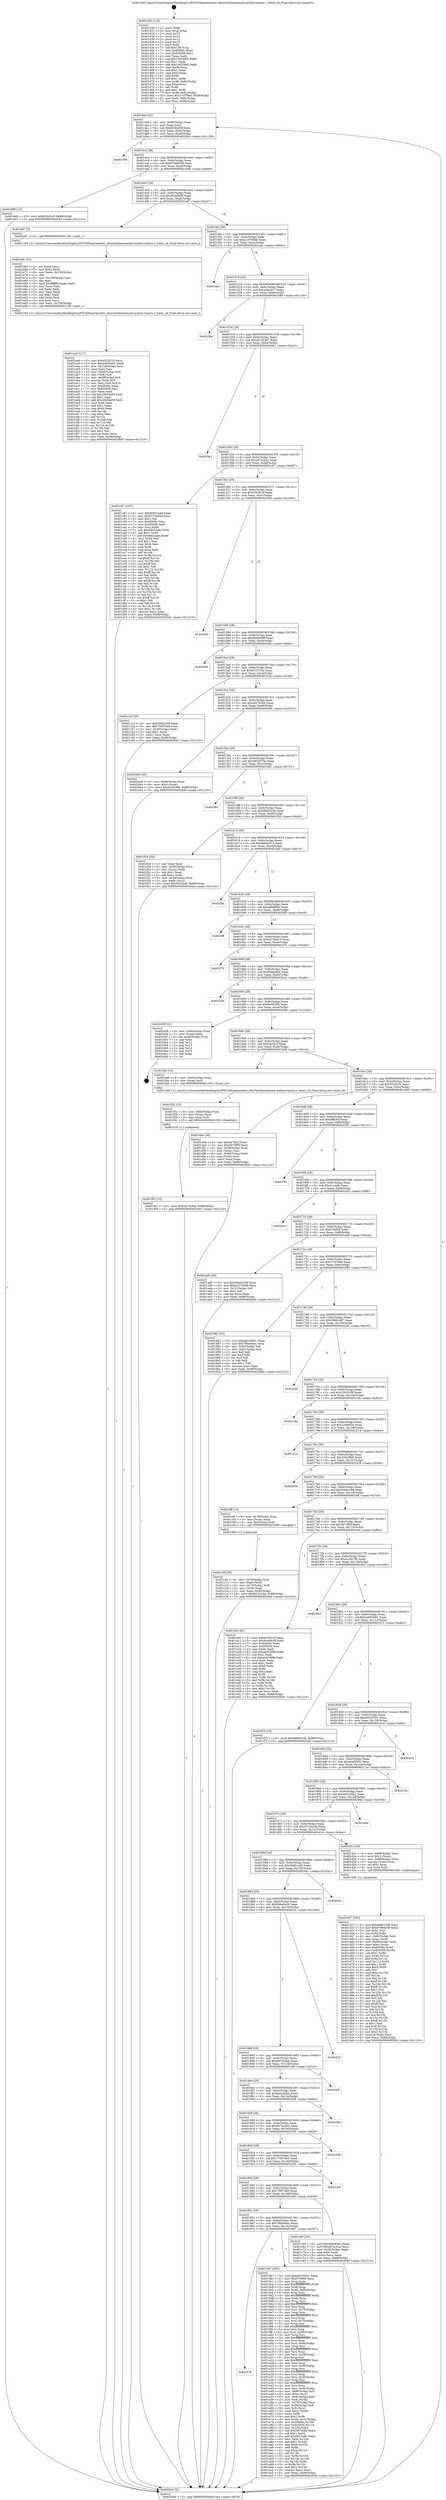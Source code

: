 digraph "0x401430" {
  label = "0x401430 (/mnt/c/Users/mathe/Desktop/tcc/POCII/binaries/extr_libuvtestbenchmark-million-timers.c_timer_cb_Final-ollvm.out::main(0))"
  labelloc = "t"
  node[shape=record]

  Entry [label="",width=0.3,height=0.3,shape=circle,fillcolor=black,style=filled]
  "0x4014a4" [label="{
     0x4014a4 [32]\l
     | [instrs]\l
     &nbsp;&nbsp;0x4014a4 \<+6\>: mov -0x88(%rbp),%eax\l
     &nbsp;&nbsp;0x4014aa \<+2\>: mov %eax,%ecx\l
     &nbsp;&nbsp;0x4014ac \<+6\>: sub $0x833ba00f,%ecx\l
     &nbsp;&nbsp;0x4014b2 \<+6\>: mov %eax,-0x9c(%rbp)\l
     &nbsp;&nbsp;0x4014b8 \<+6\>: mov %ecx,-0xa0(%rbp)\l
     &nbsp;&nbsp;0x4014be \<+6\>: je 0000000000402569 \<main+0x1139\>\l
  }"]
  "0x402569" [label="{
     0x402569\l
  }", style=dashed]
  "0x4014c4" [label="{
     0x4014c4 [28]\l
     | [instrs]\l
     &nbsp;&nbsp;0x4014c4 \<+5\>: jmp 00000000004014c9 \<main+0x99\>\l
     &nbsp;&nbsp;0x4014c9 \<+6\>: mov -0x9c(%rbp),%eax\l
     &nbsp;&nbsp;0x4014cf \<+5\>: sub $0x97966039,%eax\l
     &nbsp;&nbsp;0x4014d4 \<+6\>: mov %eax,-0xa4(%rbp)\l
     &nbsp;&nbsp;0x4014da \<+6\>: je 0000000000401dd9 \<main+0x9a9\>\l
  }"]
  Exit [label="",width=0.3,height=0.3,shape=circle,fillcolor=black,style=filled,peripheries=2]
  "0x401dd9" [label="{
     0x401dd9 [15]\l
     | [instrs]\l
     &nbsp;&nbsp;0x401dd9 \<+10\>: movl $0x932d2c0,-0x88(%rbp)\l
     &nbsp;&nbsp;0x401de3 \<+5\>: jmp 0000000000402640 \<main+0x1210\>\l
  }"]
  "0x4014e0" [label="{
     0x4014e0 [28]\l
     | [instrs]\l
     &nbsp;&nbsp;0x4014e0 \<+5\>: jmp 00000000004014e5 \<main+0xb5\>\l
     &nbsp;&nbsp;0x4014e5 \<+6\>: mov -0x9c(%rbp),%eax\l
     &nbsp;&nbsp;0x4014eb \<+5\>: sub $0x9c449c9f,%eax\l
     &nbsp;&nbsp;0x4014f0 \<+6\>: mov %eax,-0xa8(%rbp)\l
     &nbsp;&nbsp;0x4014f6 \<+6\>: je 0000000000401e67 \<main+0xa37\>\l
  }"]
  "0x401f61" [label="{
     0x401f61 [15]\l
     | [instrs]\l
     &nbsp;&nbsp;0x401f61 \<+10\>: movl $0xc627b3db,-0x88(%rbp)\l
     &nbsp;&nbsp;0x401f6b \<+5\>: jmp 0000000000402640 \<main+0x1210\>\l
  }"]
  "0x401e67" [label="{
     0x401e67 [5]\l
     | [instrs]\l
     &nbsp;&nbsp;0x401e67 \<+5\>: call 0000000000401160 \<next_i\>\l
     | [calls]\l
     &nbsp;&nbsp;0x401160 \{1\} (/mnt/c/Users/mathe/Desktop/tcc/POCII/binaries/extr_libuvtestbenchmark-million-timers.c_timer_cb_Final-ollvm.out::next_i)\l
  }"]
  "0x4014fc" [label="{
     0x4014fc [28]\l
     | [instrs]\l
     &nbsp;&nbsp;0x4014fc \<+5\>: jmp 0000000000401501 \<main+0xd1\>\l
     &nbsp;&nbsp;0x401501 \<+6\>: mov -0x9c(%rbp),%eax\l
     &nbsp;&nbsp;0x401507 \<+5\>: sub $0xa1075848,%eax\l
     &nbsp;&nbsp;0x40150c \<+6\>: mov %eax,-0xac(%rbp)\l
     &nbsp;&nbsp;0x401512 \<+6\>: je 0000000000401aee \<main+0x6be\>\l
  }"]
  "0x401f52" [label="{
     0x401f52 [15]\l
     | [instrs]\l
     &nbsp;&nbsp;0x401f52 \<+4\>: mov -0x60(%rbp),%rax\l
     &nbsp;&nbsp;0x401f56 \<+3\>: mov (%rax),%rax\l
     &nbsp;&nbsp;0x401f59 \<+3\>: mov %rax,%rdi\l
     &nbsp;&nbsp;0x401f5c \<+5\>: call 0000000000401030 \<free@plt\>\l
     | [calls]\l
     &nbsp;&nbsp;0x401030 \{1\} (unknown)\l
  }"]
  "0x401aee" [label="{
     0x401aee\l
  }", style=dashed]
  "0x401518" [label="{
     0x401518 [28]\l
     | [instrs]\l
     &nbsp;&nbsp;0x401518 \<+5\>: jmp 000000000040151d \<main+0xed\>\l
     &nbsp;&nbsp;0x40151d \<+6\>: mov -0x9c(%rbp),%eax\l
     &nbsp;&nbsp;0x401523 \<+5\>: sub $0xa2fac917,%eax\l
     &nbsp;&nbsp;0x401528 \<+6\>: mov %eax,-0xb0(%rbp)\l
     &nbsp;&nbsp;0x40152e \<+6\>: je 000000000040258e \<main+0x115e\>\l
  }"]
  "0x401ea0" [label="{
     0x401ea0 [117]\l
     | [instrs]\l
     &nbsp;&nbsp;0x401ea0 \<+5\>: mov $0xb552f12f,%ecx\l
     &nbsp;&nbsp;0x401ea5 \<+5\>: mov $0x44650e91,%edx\l
     &nbsp;&nbsp;0x401eaa \<+6\>: mov -0x154(%rbp),%esi\l
     &nbsp;&nbsp;0x401eb0 \<+3\>: imul %eax,%esi\l
     &nbsp;&nbsp;0x401eb3 \<+4\>: mov -0x60(%rbp),%r8\l
     &nbsp;&nbsp;0x401eb7 \<+3\>: mov (%r8),%r8\l
     &nbsp;&nbsp;0x401eba \<+4\>: mov -0x58(%rbp),%r9\l
     &nbsp;&nbsp;0x401ebe \<+3\>: movslq (%r9),%r9\l
     &nbsp;&nbsp;0x401ec1 \<+4\>: mov %esi,(%r8,%r9,4)\l
     &nbsp;&nbsp;0x401ec5 \<+7\>: mov 0x40506c,%eax\l
     &nbsp;&nbsp;0x401ecc \<+7\>: mov 0x405058,%esi\l
     &nbsp;&nbsp;0x401ed3 \<+2\>: mov %eax,%edi\l
     &nbsp;&nbsp;0x401ed5 \<+6\>: sub $0xc0659a59,%edi\l
     &nbsp;&nbsp;0x401edb \<+3\>: sub $0x1,%edi\l
     &nbsp;&nbsp;0x401ede \<+6\>: add $0xc0659a59,%edi\l
     &nbsp;&nbsp;0x401ee4 \<+3\>: imul %edi,%eax\l
     &nbsp;&nbsp;0x401ee7 \<+3\>: and $0x1,%eax\l
     &nbsp;&nbsp;0x401eea \<+3\>: cmp $0x0,%eax\l
     &nbsp;&nbsp;0x401eed \<+4\>: sete %r10b\l
     &nbsp;&nbsp;0x401ef1 \<+3\>: cmp $0xa,%esi\l
     &nbsp;&nbsp;0x401ef4 \<+4\>: setl %r11b\l
     &nbsp;&nbsp;0x401ef8 \<+3\>: mov %r10b,%bl\l
     &nbsp;&nbsp;0x401efb \<+3\>: and %r11b,%bl\l
     &nbsp;&nbsp;0x401efe \<+3\>: xor %r11b,%r10b\l
     &nbsp;&nbsp;0x401f01 \<+3\>: or %r10b,%bl\l
     &nbsp;&nbsp;0x401f04 \<+3\>: test $0x1,%bl\l
     &nbsp;&nbsp;0x401f07 \<+3\>: cmovne %edx,%ecx\l
     &nbsp;&nbsp;0x401f0a \<+6\>: mov %ecx,-0x88(%rbp)\l
     &nbsp;&nbsp;0x401f10 \<+5\>: jmp 0000000000402640 \<main+0x1210\>\l
  }"]
  "0x40258e" [label="{
     0x40258e\l
  }", style=dashed]
  "0x401534" [label="{
     0x401534 [28]\l
     | [instrs]\l
     &nbsp;&nbsp;0x401534 \<+5\>: jmp 0000000000401539 \<main+0x109\>\l
     &nbsp;&nbsp;0x401539 \<+6\>: mov -0x9c(%rbp),%eax\l
     &nbsp;&nbsp;0x40153f \<+5\>: sub $0xa81023e7,%eax\l
     &nbsp;&nbsp;0x401544 \<+6\>: mov %eax,-0xb4(%rbp)\l
     &nbsp;&nbsp;0x40154a \<+6\>: je 00000000004020e1 \<main+0xcb1\>\l
  }"]
  "0x401e6c" [label="{
     0x401e6c [52]\l
     | [instrs]\l
     &nbsp;&nbsp;0x401e6c \<+2\>: xor %ecx,%ecx\l
     &nbsp;&nbsp;0x401e6e \<+5\>: mov $0x2,%edx\l
     &nbsp;&nbsp;0x401e73 \<+6\>: mov %edx,-0x150(%rbp)\l
     &nbsp;&nbsp;0x401e79 \<+1\>: cltd\l
     &nbsp;&nbsp;0x401e7a \<+6\>: mov -0x150(%rbp),%esi\l
     &nbsp;&nbsp;0x401e80 \<+2\>: idiv %esi\l
     &nbsp;&nbsp;0x401e82 \<+6\>: imul $0xfffffffe,%edx,%edx\l
     &nbsp;&nbsp;0x401e88 \<+2\>: mov %ecx,%edi\l
     &nbsp;&nbsp;0x401e8a \<+2\>: sub %edx,%edi\l
     &nbsp;&nbsp;0x401e8c \<+2\>: mov %ecx,%edx\l
     &nbsp;&nbsp;0x401e8e \<+3\>: sub $0x1,%edx\l
     &nbsp;&nbsp;0x401e91 \<+2\>: add %edx,%edi\l
     &nbsp;&nbsp;0x401e93 \<+2\>: sub %edi,%ecx\l
     &nbsp;&nbsp;0x401e95 \<+6\>: mov %ecx,-0x154(%rbp)\l
     &nbsp;&nbsp;0x401e9b \<+5\>: call 0000000000401160 \<next_i\>\l
     | [calls]\l
     &nbsp;&nbsp;0x401160 \{1\} (/mnt/c/Users/mathe/Desktop/tcc/POCII/binaries/extr_libuvtestbenchmark-million-timers.c_timer_cb_Final-ollvm.out::next_i)\l
  }"]
  "0x4020e1" [label="{
     0x4020e1\l
  }", style=dashed]
  "0x401550" [label="{
     0x401550 [28]\l
     | [instrs]\l
     &nbsp;&nbsp;0x401550 \<+5\>: jmp 0000000000401555 \<main+0x125\>\l
     &nbsp;&nbsp;0x401555 \<+6\>: mov -0x9c(%rbp),%eax\l
     &nbsp;&nbsp;0x40155b \<+5\>: sub $0xa97ac42e,%eax\l
     &nbsp;&nbsp;0x401560 \<+6\>: mov %eax,-0xb8(%rbp)\l
     &nbsp;&nbsp;0x401566 \<+6\>: je 0000000000401c87 \<main+0x857\>\l
  }"]
  "0x401d37" [label="{
     0x401d37 [162]\l
     | [instrs]\l
     &nbsp;&nbsp;0x401d37 \<+5\>: mov $0x58461edd,%ecx\l
     &nbsp;&nbsp;0x401d3c \<+5\>: mov $0x97966039,%edx\l
     &nbsp;&nbsp;0x401d41 \<+3\>: mov $0x1,%sil\l
     &nbsp;&nbsp;0x401d44 \<+3\>: xor %r8d,%r8d\l
     &nbsp;&nbsp;0x401d47 \<+4\>: mov -0x60(%rbp),%rdi\l
     &nbsp;&nbsp;0x401d4b \<+3\>: mov %rax,(%rdi)\l
     &nbsp;&nbsp;0x401d4e \<+4\>: mov -0x58(%rbp),%rax\l
     &nbsp;&nbsp;0x401d52 \<+6\>: movl $0x0,(%rax)\l
     &nbsp;&nbsp;0x401d58 \<+8\>: mov 0x40506c,%r9d\l
     &nbsp;&nbsp;0x401d60 \<+8\>: mov 0x405058,%r10d\l
     &nbsp;&nbsp;0x401d68 \<+4\>: sub $0x1,%r8d\l
     &nbsp;&nbsp;0x401d6c \<+3\>: mov %r9d,%r11d\l
     &nbsp;&nbsp;0x401d6f \<+3\>: add %r8d,%r11d\l
     &nbsp;&nbsp;0x401d72 \<+4\>: imul %r11d,%r9d\l
     &nbsp;&nbsp;0x401d76 \<+4\>: and $0x1,%r9d\l
     &nbsp;&nbsp;0x401d7a \<+4\>: cmp $0x0,%r9d\l
     &nbsp;&nbsp;0x401d7e \<+3\>: sete %bl\l
     &nbsp;&nbsp;0x401d81 \<+4\>: cmp $0xa,%r10d\l
     &nbsp;&nbsp;0x401d85 \<+4\>: setl %r14b\l
     &nbsp;&nbsp;0x401d89 \<+3\>: mov %bl,%r15b\l
     &nbsp;&nbsp;0x401d8c \<+4\>: xor $0xff,%r15b\l
     &nbsp;&nbsp;0x401d90 \<+3\>: mov %r14b,%r12b\l
     &nbsp;&nbsp;0x401d93 \<+4\>: xor $0xff,%r12b\l
     &nbsp;&nbsp;0x401d97 \<+4\>: xor $0x1,%sil\l
     &nbsp;&nbsp;0x401d9b \<+3\>: mov %r15b,%r13b\l
     &nbsp;&nbsp;0x401d9e \<+4\>: and $0xff,%r13b\l
     &nbsp;&nbsp;0x401da2 \<+3\>: and %sil,%bl\l
     &nbsp;&nbsp;0x401da5 \<+3\>: mov %r12b,%al\l
     &nbsp;&nbsp;0x401da8 \<+2\>: and $0xff,%al\l
     &nbsp;&nbsp;0x401daa \<+3\>: and %sil,%r14b\l
     &nbsp;&nbsp;0x401dad \<+3\>: or %bl,%r13b\l
     &nbsp;&nbsp;0x401db0 \<+3\>: or %r14b,%al\l
     &nbsp;&nbsp;0x401db3 \<+3\>: xor %al,%r13b\l
     &nbsp;&nbsp;0x401db6 \<+3\>: or %r12b,%r15b\l
     &nbsp;&nbsp;0x401db9 \<+4\>: xor $0xff,%r15b\l
     &nbsp;&nbsp;0x401dbd \<+4\>: or $0x1,%sil\l
     &nbsp;&nbsp;0x401dc1 \<+3\>: and %sil,%r15b\l
     &nbsp;&nbsp;0x401dc4 \<+3\>: or %r15b,%r13b\l
     &nbsp;&nbsp;0x401dc7 \<+4\>: test $0x1,%r13b\l
     &nbsp;&nbsp;0x401dcb \<+3\>: cmovne %edx,%ecx\l
     &nbsp;&nbsp;0x401dce \<+6\>: mov %ecx,-0x88(%rbp)\l
     &nbsp;&nbsp;0x401dd4 \<+5\>: jmp 0000000000402640 \<main+0x1210\>\l
  }"]
  "0x401c87" [label="{
     0x401c87 [147]\l
     | [instrs]\l
     &nbsp;&nbsp;0x401c87 \<+5\>: mov $0x58461edd,%eax\l
     &nbsp;&nbsp;0x401c8c \<+5\>: mov $0x53744d4a,%ecx\l
     &nbsp;&nbsp;0x401c91 \<+2\>: mov $0x1,%dl\l
     &nbsp;&nbsp;0x401c93 \<+7\>: mov 0x40506c,%esi\l
     &nbsp;&nbsp;0x401c9a \<+7\>: mov 0x405058,%edi\l
     &nbsp;&nbsp;0x401ca1 \<+3\>: mov %esi,%r8d\l
     &nbsp;&nbsp;0x401ca4 \<+7\>: sub $0x6d023afa,%r8d\l
     &nbsp;&nbsp;0x401cab \<+4\>: sub $0x1,%r8d\l
     &nbsp;&nbsp;0x401caf \<+7\>: add $0x6d023afa,%r8d\l
     &nbsp;&nbsp;0x401cb6 \<+4\>: imul %r8d,%esi\l
     &nbsp;&nbsp;0x401cba \<+3\>: and $0x1,%esi\l
     &nbsp;&nbsp;0x401cbd \<+3\>: cmp $0x0,%esi\l
     &nbsp;&nbsp;0x401cc0 \<+4\>: sete %r9b\l
     &nbsp;&nbsp;0x401cc4 \<+3\>: cmp $0xa,%edi\l
     &nbsp;&nbsp;0x401cc7 \<+4\>: setl %r10b\l
     &nbsp;&nbsp;0x401ccb \<+3\>: mov %r9b,%r11b\l
     &nbsp;&nbsp;0x401cce \<+4\>: xor $0xff,%r11b\l
     &nbsp;&nbsp;0x401cd2 \<+3\>: mov %r10b,%bl\l
     &nbsp;&nbsp;0x401cd5 \<+3\>: xor $0xff,%bl\l
     &nbsp;&nbsp;0x401cd8 \<+3\>: xor $0x1,%dl\l
     &nbsp;&nbsp;0x401cdb \<+3\>: mov %r11b,%r14b\l
     &nbsp;&nbsp;0x401cde \<+4\>: and $0xff,%r14b\l
     &nbsp;&nbsp;0x401ce2 \<+3\>: and %dl,%r9b\l
     &nbsp;&nbsp;0x401ce5 \<+3\>: mov %bl,%r15b\l
     &nbsp;&nbsp;0x401ce8 \<+4\>: and $0xff,%r15b\l
     &nbsp;&nbsp;0x401cec \<+3\>: and %dl,%r10b\l
     &nbsp;&nbsp;0x401cef \<+3\>: or %r9b,%r14b\l
     &nbsp;&nbsp;0x401cf2 \<+3\>: or %r10b,%r15b\l
     &nbsp;&nbsp;0x401cf5 \<+3\>: xor %r15b,%r14b\l
     &nbsp;&nbsp;0x401cf8 \<+3\>: or %bl,%r11b\l
     &nbsp;&nbsp;0x401cfb \<+4\>: xor $0xff,%r11b\l
     &nbsp;&nbsp;0x401cff \<+3\>: or $0x1,%dl\l
     &nbsp;&nbsp;0x401d02 \<+3\>: and %dl,%r11b\l
     &nbsp;&nbsp;0x401d05 \<+3\>: or %r11b,%r14b\l
     &nbsp;&nbsp;0x401d08 \<+4\>: test $0x1,%r14b\l
     &nbsp;&nbsp;0x401d0c \<+3\>: cmovne %ecx,%eax\l
     &nbsp;&nbsp;0x401d0f \<+6\>: mov %eax,-0x88(%rbp)\l
     &nbsp;&nbsp;0x401d15 \<+5\>: jmp 0000000000402640 \<main+0x1210\>\l
  }"]
  "0x40156c" [label="{
     0x40156c [28]\l
     | [instrs]\l
     &nbsp;&nbsp;0x40156c \<+5\>: jmp 0000000000401571 \<main+0x141\>\l
     &nbsp;&nbsp;0x401571 \<+6\>: mov -0x9c(%rbp),%eax\l
     &nbsp;&nbsp;0x401577 \<+5\>: sub $0xb552f12f,%eax\l
     &nbsp;&nbsp;0x40157c \<+6\>: mov %eax,-0xbc(%rbp)\l
     &nbsp;&nbsp;0x401582 \<+6\>: je 000000000040250e \<main+0x10de\>\l
  }"]
  "0x401c0f" [label="{
     0x401c0f [30]\l
     | [instrs]\l
     &nbsp;&nbsp;0x401c0f \<+4\>: mov -0x70(%rbp),%rdi\l
     &nbsp;&nbsp;0x401c13 \<+2\>: mov %eax,(%rdi)\l
     &nbsp;&nbsp;0x401c15 \<+4\>: mov -0x70(%rbp),%rdi\l
     &nbsp;&nbsp;0x401c19 \<+2\>: mov (%rdi),%eax\l
     &nbsp;&nbsp;0x401c1b \<+3\>: mov %eax,-0x30(%rbp)\l
     &nbsp;&nbsp;0x401c1e \<+10\>: movl $0xbf13124a,-0x88(%rbp)\l
     &nbsp;&nbsp;0x401c28 \<+5\>: jmp 0000000000402640 \<main+0x1210\>\l
  }"]
  "0x40250e" [label="{
     0x40250e\l
  }", style=dashed]
  "0x401588" [label="{
     0x401588 [28]\l
     | [instrs]\l
     &nbsp;&nbsp;0x401588 \<+5\>: jmp 000000000040158d \<main+0x15d\>\l
     &nbsp;&nbsp;0x40158d \<+6\>: mov -0x9c(%rbp),%eax\l
     &nbsp;&nbsp;0x401593 \<+5\>: sub $0xb64945f8,%eax\l
     &nbsp;&nbsp;0x401598 \<+6\>: mov %eax,-0xc0(%rbp)\l
     &nbsp;&nbsp;0x40159e \<+6\>: je 000000000040240e \<main+0xfde\>\l
  }"]
  "0x401978" [label="{
     0x401978\l
  }", style=dashed]
  "0x40240e" [label="{
     0x40240e\l
  }", style=dashed]
  "0x4015a4" [label="{
     0x4015a4 [28]\l
     | [instrs]\l
     &nbsp;&nbsp;0x4015a4 \<+5\>: jmp 00000000004015a9 \<main+0x179\>\l
     &nbsp;&nbsp;0x4015a9 \<+6\>: mov -0x9c(%rbp),%eax\l
     &nbsp;&nbsp;0x4015af \<+5\>: sub $0xbf13124a,%eax\l
     &nbsp;&nbsp;0x4015b4 \<+6\>: mov %eax,-0xc4(%rbp)\l
     &nbsp;&nbsp;0x4015ba \<+6\>: je 0000000000401c2d \<main+0x7fd\>\l
  }"]
  "0x4019b7" [label="{
     0x4019b7 [281]\l
     | [instrs]\l
     &nbsp;&nbsp;0x4019b7 \<+5\>: mov $0x4d3160b1,%eax\l
     &nbsp;&nbsp;0x4019bc \<+5\>: mov $0xf7c6f66,%ecx\l
     &nbsp;&nbsp;0x4019c1 \<+3\>: mov %rsp,%rdx\l
     &nbsp;&nbsp;0x4019c4 \<+4\>: add $0xfffffffffffffff0,%rdx\l
     &nbsp;&nbsp;0x4019c8 \<+3\>: mov %rdx,%rsp\l
     &nbsp;&nbsp;0x4019cb \<+4\>: mov %rdx,-0x80(%rbp)\l
     &nbsp;&nbsp;0x4019cf \<+3\>: mov %rsp,%rdx\l
     &nbsp;&nbsp;0x4019d2 \<+4\>: add $0xfffffffffffffff0,%rdx\l
     &nbsp;&nbsp;0x4019d6 \<+3\>: mov %rdx,%rsp\l
     &nbsp;&nbsp;0x4019d9 \<+3\>: mov %rsp,%rsi\l
     &nbsp;&nbsp;0x4019dc \<+4\>: add $0xfffffffffffffff0,%rsi\l
     &nbsp;&nbsp;0x4019e0 \<+3\>: mov %rsi,%rsp\l
     &nbsp;&nbsp;0x4019e3 \<+4\>: mov %rsi,-0x78(%rbp)\l
     &nbsp;&nbsp;0x4019e7 \<+3\>: mov %rsp,%rsi\l
     &nbsp;&nbsp;0x4019ea \<+4\>: add $0xfffffffffffffff0,%rsi\l
     &nbsp;&nbsp;0x4019ee \<+3\>: mov %rsi,%rsp\l
     &nbsp;&nbsp;0x4019f1 \<+4\>: mov %rsi,-0x70(%rbp)\l
     &nbsp;&nbsp;0x4019f5 \<+3\>: mov %rsp,%rsi\l
     &nbsp;&nbsp;0x4019f8 \<+4\>: add $0xfffffffffffffff0,%rsi\l
     &nbsp;&nbsp;0x4019fc \<+3\>: mov %rsi,%rsp\l
     &nbsp;&nbsp;0x4019ff \<+4\>: mov %rsi,-0x68(%rbp)\l
     &nbsp;&nbsp;0x401a03 \<+3\>: mov %rsp,%rsi\l
     &nbsp;&nbsp;0x401a06 \<+4\>: add $0xfffffffffffffff0,%rsi\l
     &nbsp;&nbsp;0x401a0a \<+3\>: mov %rsi,%rsp\l
     &nbsp;&nbsp;0x401a0d \<+4\>: mov %rsi,-0x60(%rbp)\l
     &nbsp;&nbsp;0x401a11 \<+3\>: mov %rsp,%rsi\l
     &nbsp;&nbsp;0x401a14 \<+4\>: add $0xfffffffffffffff0,%rsi\l
     &nbsp;&nbsp;0x401a18 \<+3\>: mov %rsi,%rsp\l
     &nbsp;&nbsp;0x401a1b \<+4\>: mov %rsi,-0x58(%rbp)\l
     &nbsp;&nbsp;0x401a1f \<+3\>: mov %rsp,%rsi\l
     &nbsp;&nbsp;0x401a22 \<+4\>: add $0xfffffffffffffff0,%rsi\l
     &nbsp;&nbsp;0x401a26 \<+3\>: mov %rsi,%rsp\l
     &nbsp;&nbsp;0x401a29 \<+4\>: mov %rsi,-0x50(%rbp)\l
     &nbsp;&nbsp;0x401a2d \<+3\>: mov %rsp,%rsi\l
     &nbsp;&nbsp;0x401a30 \<+4\>: add $0xfffffffffffffff0,%rsi\l
     &nbsp;&nbsp;0x401a34 \<+3\>: mov %rsi,%rsp\l
     &nbsp;&nbsp;0x401a37 \<+4\>: mov %rsi,-0x48(%rbp)\l
     &nbsp;&nbsp;0x401a3b \<+3\>: mov %rsp,%rsi\l
     &nbsp;&nbsp;0x401a3e \<+4\>: add $0xfffffffffffffff0,%rsi\l
     &nbsp;&nbsp;0x401a42 \<+3\>: mov %rsi,%rsp\l
     &nbsp;&nbsp;0x401a45 \<+4\>: mov %rsi,-0x40(%rbp)\l
     &nbsp;&nbsp;0x401a49 \<+4\>: mov -0x80(%rbp),%rsi\l
     &nbsp;&nbsp;0x401a4d \<+6\>: movl $0x0,(%rsi)\l
     &nbsp;&nbsp;0x401a53 \<+6\>: mov -0x8c(%rbp),%edi\l
     &nbsp;&nbsp;0x401a59 \<+2\>: mov %edi,(%rdx)\l
     &nbsp;&nbsp;0x401a5b \<+4\>: mov -0x78(%rbp),%rsi\l
     &nbsp;&nbsp;0x401a5f \<+7\>: mov -0x98(%rbp),%r8\l
     &nbsp;&nbsp;0x401a66 \<+3\>: mov %r8,(%rsi)\l
     &nbsp;&nbsp;0x401a69 \<+3\>: cmpl $0x2,(%rdx)\l
     &nbsp;&nbsp;0x401a6c \<+4\>: setne %r9b\l
     &nbsp;&nbsp;0x401a70 \<+4\>: and $0x1,%r9b\l
     &nbsp;&nbsp;0x401a74 \<+4\>: mov %r9b,-0x31(%rbp)\l
     &nbsp;&nbsp;0x401a78 \<+8\>: mov 0x40506c,%r10d\l
     &nbsp;&nbsp;0x401a80 \<+8\>: mov 0x405058,%r11d\l
     &nbsp;&nbsp;0x401a88 \<+3\>: mov %r10d,%ebx\l
     &nbsp;&nbsp;0x401a8b \<+6\>: sub $0xf497edfe,%ebx\l
     &nbsp;&nbsp;0x401a91 \<+3\>: sub $0x1,%ebx\l
     &nbsp;&nbsp;0x401a94 \<+6\>: add $0xf497edfe,%ebx\l
     &nbsp;&nbsp;0x401a9a \<+4\>: imul %ebx,%r10d\l
     &nbsp;&nbsp;0x401a9e \<+4\>: and $0x1,%r10d\l
     &nbsp;&nbsp;0x401aa2 \<+4\>: cmp $0x0,%r10d\l
     &nbsp;&nbsp;0x401aa6 \<+4\>: sete %r9b\l
     &nbsp;&nbsp;0x401aaa \<+4\>: cmp $0xa,%r11d\l
     &nbsp;&nbsp;0x401aae \<+4\>: setl %r14b\l
     &nbsp;&nbsp;0x401ab2 \<+3\>: mov %r9b,%r15b\l
     &nbsp;&nbsp;0x401ab5 \<+3\>: and %r14b,%r15b\l
     &nbsp;&nbsp;0x401ab8 \<+3\>: xor %r14b,%r9b\l
     &nbsp;&nbsp;0x401abb \<+3\>: or %r9b,%r15b\l
     &nbsp;&nbsp;0x401abe \<+4\>: test $0x1,%r15b\l
     &nbsp;&nbsp;0x401ac2 \<+3\>: cmovne %ecx,%eax\l
     &nbsp;&nbsp;0x401ac5 \<+6\>: mov %eax,-0x88(%rbp)\l
     &nbsp;&nbsp;0x401acb \<+5\>: jmp 0000000000402640 \<main+0x1210\>\l
  }"]
  "0x401c2d" [label="{
     0x401c2d [30]\l
     | [instrs]\l
     &nbsp;&nbsp;0x401c2d \<+5\>: mov $0x2392220f,%eax\l
     &nbsp;&nbsp;0x401c32 \<+5\>: mov $0x756f7ed9,%ecx\l
     &nbsp;&nbsp;0x401c37 \<+3\>: mov -0x30(%rbp),%edx\l
     &nbsp;&nbsp;0x401c3a \<+3\>: cmp $0x1,%edx\l
     &nbsp;&nbsp;0x401c3d \<+3\>: cmovl %ecx,%eax\l
     &nbsp;&nbsp;0x401c40 \<+6\>: mov %eax,-0x88(%rbp)\l
     &nbsp;&nbsp;0x401c46 \<+5\>: jmp 0000000000402640 \<main+0x1210\>\l
  }"]
  "0x4015c0" [label="{
     0x4015c0 [28]\l
     | [instrs]\l
     &nbsp;&nbsp;0x4015c0 \<+5\>: jmp 00000000004015c5 \<main+0x195\>\l
     &nbsp;&nbsp;0x4015c5 \<+6\>: mov -0x9c(%rbp),%eax\l
     &nbsp;&nbsp;0x4015cb \<+5\>: sub $0xc627b3db,%eax\l
     &nbsp;&nbsp;0x4015d0 \<+6\>: mov %eax,-0xc8(%rbp)\l
     &nbsp;&nbsp;0x4015d6 \<+6\>: je 0000000000402440 \<main+0x1010\>\l
  }"]
  "0x40195c" [label="{
     0x40195c [28]\l
     | [instrs]\l
     &nbsp;&nbsp;0x40195c \<+5\>: jmp 0000000000401961 \<main+0x531\>\l
     &nbsp;&nbsp;0x401961 \<+6\>: mov -0x9c(%rbp),%eax\l
     &nbsp;&nbsp;0x401967 \<+5\>: sub $0x79bb94ac,%eax\l
     &nbsp;&nbsp;0x40196c \<+6\>: mov %eax,-0x14c(%rbp)\l
     &nbsp;&nbsp;0x401972 \<+6\>: je 00000000004019b7 \<main+0x587\>\l
  }"]
  "0x402440" [label="{
     0x402440 [25]\l
     | [instrs]\l
     &nbsp;&nbsp;0x402440 \<+4\>: mov -0x80(%rbp),%rax\l
     &nbsp;&nbsp;0x402444 \<+6\>: movl $0x0,(%rax)\l
     &nbsp;&nbsp;0x40244a \<+10\>: movl $0xfec9539b,-0x88(%rbp)\l
     &nbsp;&nbsp;0x402454 \<+5\>: jmp 0000000000402640 \<main+0x1210\>\l
  }"]
  "0x4015dc" [label="{
     0x4015dc [28]\l
     | [instrs]\l
     &nbsp;&nbsp;0x4015dc \<+5\>: jmp 00000000004015e1 \<main+0x1b1\>\l
     &nbsp;&nbsp;0x4015e1 \<+6\>: mov -0x9c(%rbp),%eax\l
     &nbsp;&nbsp;0x4015e7 \<+5\>: sub $0xd65d07be,%eax\l
     &nbsp;&nbsp;0x4015ec \<+6\>: mov %eax,-0xcc(%rbp)\l
     &nbsp;&nbsp;0x4015f2 \<+6\>: je 0000000000401b81 \<main+0x751\>\l
  }"]
  "0x401c69" [label="{
     0x401c69 [30]\l
     | [instrs]\l
     &nbsp;&nbsp;0x401c69 \<+5\>: mov $0x450c8591,%eax\l
     &nbsp;&nbsp;0x401c6e \<+5\>: mov $0xa97ac42e,%ecx\l
     &nbsp;&nbsp;0x401c73 \<+3\>: mov -0x30(%rbp),%edx\l
     &nbsp;&nbsp;0x401c76 \<+3\>: cmp $0x0,%edx\l
     &nbsp;&nbsp;0x401c79 \<+3\>: cmove %ecx,%eax\l
     &nbsp;&nbsp;0x401c7c \<+6\>: mov %eax,-0x88(%rbp)\l
     &nbsp;&nbsp;0x401c82 \<+5\>: jmp 0000000000402640 \<main+0x1210\>\l
  }"]
  "0x401b81" [label="{
     0x401b81\l
  }", style=dashed]
  "0x4015f8" [label="{
     0x4015f8 [28]\l
     | [instrs]\l
     &nbsp;&nbsp;0x4015f8 \<+5\>: jmp 00000000004015fd \<main+0x1cd\>\l
     &nbsp;&nbsp;0x4015fd \<+6\>: mov -0x9c(%rbp),%eax\l
     &nbsp;&nbsp;0x401603 \<+5\>: sub $0xd860523d,%eax\l
     &nbsp;&nbsp;0x401608 \<+6\>: mov %eax,-0xd0(%rbp)\l
     &nbsp;&nbsp;0x40160e \<+6\>: je 0000000000401f24 \<main+0xaf4\>\l
  }"]
  "0x401940" [label="{
     0x401940 [28]\l
     | [instrs]\l
     &nbsp;&nbsp;0x401940 \<+5\>: jmp 0000000000401945 \<main+0x515\>\l
     &nbsp;&nbsp;0x401945 \<+6\>: mov -0x9c(%rbp),%eax\l
     &nbsp;&nbsp;0x40194b \<+5\>: sub $0x756f7ed9,%eax\l
     &nbsp;&nbsp;0x401950 \<+6\>: mov %eax,-0x148(%rbp)\l
     &nbsp;&nbsp;0x401956 \<+6\>: je 0000000000401c69 \<main+0x839\>\l
  }"]
  "0x401f24" [label="{
     0x401f24 [34]\l
     | [instrs]\l
     &nbsp;&nbsp;0x401f24 \<+2\>: xor %eax,%eax\l
     &nbsp;&nbsp;0x401f26 \<+4\>: mov -0x58(%rbp),%rcx\l
     &nbsp;&nbsp;0x401f2a \<+2\>: mov (%rcx),%edx\l
     &nbsp;&nbsp;0x401f2c \<+3\>: sub $0x1,%eax\l
     &nbsp;&nbsp;0x401f2f \<+2\>: sub %eax,%edx\l
     &nbsp;&nbsp;0x401f31 \<+4\>: mov -0x58(%rbp),%rcx\l
     &nbsp;&nbsp;0x401f35 \<+2\>: mov %edx,(%rcx)\l
     &nbsp;&nbsp;0x401f37 \<+10\>: movl $0x932d2c0,-0x88(%rbp)\l
     &nbsp;&nbsp;0x401f41 \<+5\>: jmp 0000000000402640 \<main+0x1210\>\l
  }"]
  "0x401614" [label="{
     0x401614 [28]\l
     | [instrs]\l
     &nbsp;&nbsp;0x401614 \<+5\>: jmp 0000000000401619 \<main+0x1e9\>\l
     &nbsp;&nbsp;0x401619 \<+6\>: mov -0x9c(%rbp),%eax\l
     &nbsp;&nbsp;0x40161f \<+5\>: sub $0xdbd4a515,%eax\l
     &nbsp;&nbsp;0x401624 \<+6\>: mov %eax,-0xd4(%rbp)\l
     &nbsp;&nbsp;0x40162a \<+6\>: je 0000000000401fad \<main+0xb7d\>\l
  }"]
  "0x402205" [label="{
     0x402205\l
  }", style=dashed]
  "0x401fad" [label="{
     0x401fad\l
  }", style=dashed]
  "0x401630" [label="{
     0x401630 [28]\l
     | [instrs]\l
     &nbsp;&nbsp;0x401630 \<+5\>: jmp 0000000000401635 \<main+0x205\>\l
     &nbsp;&nbsp;0x401635 \<+6\>: mov -0x9c(%rbp),%eax\l
     &nbsp;&nbsp;0x40163b \<+5\>: sub $0xddfe8f4d,%eax\l
     &nbsp;&nbsp;0x401640 \<+6\>: mov %eax,-0xd8(%rbp)\l
     &nbsp;&nbsp;0x401646 \<+6\>: je 00000000004020ff \<main+0xccf\>\l
  }"]
  "0x401924" [label="{
     0x401924 [28]\l
     | [instrs]\l
     &nbsp;&nbsp;0x401924 \<+5\>: jmp 0000000000401929 \<main+0x4f9\>\l
     &nbsp;&nbsp;0x401929 \<+6\>: mov -0x9c(%rbp),%eax\l
     &nbsp;&nbsp;0x40192f \<+5\>: sub $0x715670e5,%eax\l
     &nbsp;&nbsp;0x401934 \<+6\>: mov %eax,-0x144(%rbp)\l
     &nbsp;&nbsp;0x40193a \<+6\>: je 0000000000402205 \<main+0xdd5\>\l
  }"]
  "0x4020ff" [label="{
     0x4020ff\l
  }", style=dashed]
  "0x40164c" [label="{
     0x40164c [28]\l
     | [instrs]\l
     &nbsp;&nbsp;0x40164c \<+5\>: jmp 0000000000401651 \<main+0x221\>\l
     &nbsp;&nbsp;0x401651 \<+6\>: mov -0x9c(%rbp),%eax\l
     &nbsp;&nbsp;0x401657 \<+5\>: sub $0xe4759414,%eax\l
     &nbsp;&nbsp;0x40165c \<+6\>: mov %eax,-0xdc(%rbp)\l
     &nbsp;&nbsp;0x401662 \<+6\>: je 0000000000401f70 \<main+0xb40\>\l
  }"]
  "0x402358" [label="{
     0x402358\l
  }", style=dashed]
  "0x401f70" [label="{
     0x401f70\l
  }", style=dashed]
  "0x401668" [label="{
     0x401668 [28]\l
     | [instrs]\l
     &nbsp;&nbsp;0x401668 \<+5\>: jmp 000000000040166d \<main+0x23d\>\l
     &nbsp;&nbsp;0x40166d \<+6\>: mov -0x9c(%rbp),%eax\l
     &nbsp;&nbsp;0x401673 \<+5\>: sub $0xf90beded,%eax\l
     &nbsp;&nbsp;0x401678 \<+6\>: mov %eax,-0xe0(%rbp)\l
     &nbsp;&nbsp;0x40167e \<+6\>: je 00000000004022ee \<main+0xebe\>\l
  }"]
  "0x401908" [label="{
     0x401908 [28]\l
     | [instrs]\l
     &nbsp;&nbsp;0x401908 \<+5\>: jmp 000000000040190d \<main+0x4dd\>\l
     &nbsp;&nbsp;0x40190d \<+6\>: mov -0x9c(%rbp),%eax\l
     &nbsp;&nbsp;0x401913 \<+5\>: sub $0x6b7a2db2,%eax\l
     &nbsp;&nbsp;0x401918 \<+6\>: mov %eax,-0x140(%rbp)\l
     &nbsp;&nbsp;0x40191e \<+6\>: je 0000000000402358 \<main+0xf28\>\l
  }"]
  "0x4022ee" [label="{
     0x4022ee\l
  }", style=dashed]
  "0x401684" [label="{
     0x401684 [28]\l
     | [instrs]\l
     &nbsp;&nbsp;0x401684 \<+5\>: jmp 0000000000401689 \<main+0x259\>\l
     &nbsp;&nbsp;0x401689 \<+6\>: mov -0x9c(%rbp),%eax\l
     &nbsp;&nbsp;0x40168f \<+5\>: sub $0xfec9539b,%eax\l
     &nbsp;&nbsp;0x401694 \<+6\>: mov %eax,-0xe4(%rbp)\l
     &nbsp;&nbsp;0x40169a \<+6\>: je 0000000000402459 \<main+0x1029\>\l
  }"]
  "0x4022fd" [label="{
     0x4022fd\l
  }", style=dashed]
  "0x402459" [label="{
     0x402459 [21]\l
     | [instrs]\l
     &nbsp;&nbsp;0x402459 \<+4\>: mov -0x80(%rbp),%rax\l
     &nbsp;&nbsp;0x40245d \<+2\>: mov (%rax),%eax\l
     &nbsp;&nbsp;0x40245f \<+4\>: lea -0x28(%rbp),%rsp\l
     &nbsp;&nbsp;0x402463 \<+1\>: pop %rbx\l
     &nbsp;&nbsp;0x402464 \<+2\>: pop %r12\l
     &nbsp;&nbsp;0x402466 \<+2\>: pop %r13\l
     &nbsp;&nbsp;0x402468 \<+2\>: pop %r14\l
     &nbsp;&nbsp;0x40246a \<+2\>: pop %r15\l
     &nbsp;&nbsp;0x40246c \<+1\>: pop %rbp\l
     &nbsp;&nbsp;0x40246d \<+1\>: ret\l
  }"]
  "0x4016a0" [label="{
     0x4016a0 [28]\l
     | [instrs]\l
     &nbsp;&nbsp;0x4016a0 \<+5\>: jmp 00000000004016a5 \<main+0x275\>\l
     &nbsp;&nbsp;0x4016a5 \<+6\>: mov -0x9c(%rbp),%eax\l
     &nbsp;&nbsp;0x4016ab \<+5\>: sub $0x447fa1f,%eax\l
     &nbsp;&nbsp;0x4016b0 \<+6\>: mov %eax,-0xe8(%rbp)\l
     &nbsp;&nbsp;0x4016b6 \<+6\>: je 0000000000401f46 \<main+0xb16\>\l
  }"]
  "0x4018ec" [label="{
     0x4018ec [28]\l
     | [instrs]\l
     &nbsp;&nbsp;0x4018ec \<+5\>: jmp 00000000004018f1 \<main+0x4c1\>\l
     &nbsp;&nbsp;0x4018f1 \<+6\>: mov -0x9c(%rbp),%eax\l
     &nbsp;&nbsp;0x4018f7 \<+5\>: sub $0x6a2240ba,%eax\l
     &nbsp;&nbsp;0x4018fc \<+6\>: mov %eax,-0x13c(%rbp)\l
     &nbsp;&nbsp;0x401902 \<+6\>: je 00000000004022fd \<main+0xecd\>\l
  }"]
  "0x401f46" [label="{
     0x401f46 [12]\l
     | [instrs]\l
     &nbsp;&nbsp;0x401f46 \<+4\>: mov -0x60(%rbp),%rax\l
     &nbsp;&nbsp;0x401f4a \<+3\>: mov (%rax),%rdi\l
     &nbsp;&nbsp;0x401f4d \<+5\>: call 0000000000401240 \<timer_cb\>\l
     | [calls]\l
     &nbsp;&nbsp;0x401240 \{1\} (/mnt/c/Users/mathe/Desktop/tcc/POCII/binaries/extr_libuvtestbenchmark-million-timers.c_timer_cb_Final-ollvm.out::timer_cb)\l
  }"]
  "0x4016bc" [label="{
     0x4016bc [28]\l
     | [instrs]\l
     &nbsp;&nbsp;0x4016bc \<+5\>: jmp 00000000004016c1 \<main+0x291\>\l
     &nbsp;&nbsp;0x4016c1 \<+6\>: mov -0x9c(%rbp),%eax\l
     &nbsp;&nbsp;0x4016c7 \<+5\>: sub $0x932d2c0,%eax\l
     &nbsp;&nbsp;0x4016cc \<+6\>: mov %eax,-0xec(%rbp)\l
     &nbsp;&nbsp;0x4016d2 \<+6\>: je 0000000000401de8 \<main+0x9b8\>\l
  }"]
  "0x401bf0" [label="{
     0x401bf0\l
  }", style=dashed]
  "0x401de8" [label="{
     0x401de8 [36]\l
     | [instrs]\l
     &nbsp;&nbsp;0x401de8 \<+5\>: mov $0x447fa1f,%eax\l
     &nbsp;&nbsp;0x401ded \<+5\>: mov $0x3b73ff5f,%ecx\l
     &nbsp;&nbsp;0x401df2 \<+4\>: mov -0x58(%rbp),%rdx\l
     &nbsp;&nbsp;0x401df6 \<+2\>: mov (%rdx),%esi\l
     &nbsp;&nbsp;0x401df8 \<+4\>: mov -0x68(%rbp),%rdx\l
     &nbsp;&nbsp;0x401dfc \<+2\>: cmp (%rdx),%esi\l
     &nbsp;&nbsp;0x401dfe \<+3\>: cmovl %ecx,%eax\l
     &nbsp;&nbsp;0x401e01 \<+6\>: mov %eax,-0x88(%rbp)\l
     &nbsp;&nbsp;0x401e07 \<+5\>: jmp 0000000000402640 \<main+0x1210\>\l
  }"]
  "0x4016d8" [label="{
     0x4016d8 [28]\l
     | [instrs]\l
     &nbsp;&nbsp;0x4016d8 \<+5\>: jmp 00000000004016dd \<main+0x2ad\>\l
     &nbsp;&nbsp;0x4016dd \<+6\>: mov -0x9c(%rbp),%eax\l
     &nbsp;&nbsp;0x4016e3 \<+5\>: sub $0xbffb3bf,%eax\l
     &nbsp;&nbsp;0x4016e8 \<+6\>: mov %eax,-0xf0(%rbp)\l
     &nbsp;&nbsp;0x4016ee \<+6\>: je 00000000004025f1 \<main+0x11c1\>\l
  }"]
  "0x4018d0" [label="{
     0x4018d0 [28]\l
     | [instrs]\l
     &nbsp;&nbsp;0x4018d0 \<+5\>: jmp 00000000004018d5 \<main+0x4a5\>\l
     &nbsp;&nbsp;0x4018d5 \<+6\>: mov -0x9c(%rbp),%eax\l
     &nbsp;&nbsp;0x4018db \<+5\>: sub $0x69740aba,%eax\l
     &nbsp;&nbsp;0x4018e0 \<+6\>: mov %eax,-0x138(%rbp)\l
     &nbsp;&nbsp;0x4018e6 \<+6\>: je 0000000000401bf0 \<main+0x7c0\>\l
  }"]
  "0x4025f1" [label="{
     0x4025f1\l
  }", style=dashed]
  "0x4016f4" [label="{
     0x4016f4 [28]\l
     | [instrs]\l
     &nbsp;&nbsp;0x4016f4 \<+5\>: jmp 00000000004016f9 \<main+0x2c9\>\l
     &nbsp;&nbsp;0x4016f9 \<+6\>: mov -0x9c(%rbp),%eax\l
     &nbsp;&nbsp;0x4016ff \<+5\>: sub $0xdc1aefe,%eax\l
     &nbsp;&nbsp;0x401704 \<+6\>: mov %eax,-0xf4(%rbp)\l
     &nbsp;&nbsp;0x40170a \<+6\>: je 000000000040242c \<main+0xffc\>\l
  }"]
  "0x40261b" [label="{
     0x40261b\l
  }", style=dashed]
  "0x40242c" [label="{
     0x40242c\l
  }", style=dashed]
  "0x401710" [label="{
     0x401710 [28]\l
     | [instrs]\l
     &nbsp;&nbsp;0x401710 \<+5\>: jmp 0000000000401715 \<main+0x2e5\>\l
     &nbsp;&nbsp;0x401715 \<+6\>: mov -0x9c(%rbp),%eax\l
     &nbsp;&nbsp;0x40171b \<+5\>: sub $0xf7c6f66,%eax\l
     &nbsp;&nbsp;0x401720 \<+6\>: mov %eax,-0xf8(%rbp)\l
     &nbsp;&nbsp;0x401726 \<+6\>: je 0000000000401ad0 \<main+0x6a0\>\l
  }"]
  "0x4018b4" [label="{
     0x4018b4 [28]\l
     | [instrs]\l
     &nbsp;&nbsp;0x4018b4 \<+5\>: jmp 00000000004018b9 \<main+0x489\>\l
     &nbsp;&nbsp;0x4018b9 \<+6\>: mov -0x9c(%rbp),%eax\l
     &nbsp;&nbsp;0x4018bf \<+5\>: sub $0x5bba5e26,%eax\l
     &nbsp;&nbsp;0x4018c4 \<+6\>: mov %eax,-0x134(%rbp)\l
     &nbsp;&nbsp;0x4018ca \<+6\>: je 000000000040261b \<main+0x11eb\>\l
  }"]
  "0x401ad0" [label="{
     0x401ad0 [30]\l
     | [instrs]\l
     &nbsp;&nbsp;0x401ad0 \<+5\>: mov $0x30e6c359,%eax\l
     &nbsp;&nbsp;0x401ad5 \<+5\>: mov $0xa1075848,%ecx\l
     &nbsp;&nbsp;0x401ada \<+3\>: mov -0x31(%rbp),%dl\l
     &nbsp;&nbsp;0x401add \<+3\>: test $0x1,%dl\l
     &nbsp;&nbsp;0x401ae0 \<+3\>: cmovne %ecx,%eax\l
     &nbsp;&nbsp;0x401ae3 \<+6\>: mov %eax,-0x88(%rbp)\l
     &nbsp;&nbsp;0x401ae9 \<+5\>: jmp 0000000000402640 \<main+0x1210\>\l
  }"]
  "0x40172c" [label="{
     0x40172c [28]\l
     | [instrs]\l
     &nbsp;&nbsp;0x40172c \<+5\>: jmp 0000000000401731 \<main+0x301\>\l
     &nbsp;&nbsp;0x401731 \<+6\>: mov -0x9c(%rbp),%eax\l
     &nbsp;&nbsp;0x401737 \<+5\>: sub $0x17cf78ed,%eax\l
     &nbsp;&nbsp;0x40173c \<+6\>: mov %eax,-0xfc(%rbp)\l
     &nbsp;&nbsp;0x401742 \<+6\>: je 0000000000401982 \<main+0x552\>\l
  }"]
  "0x4024d1" [label="{
     0x4024d1\l
  }", style=dashed]
  "0x401982" [label="{
     0x401982 [53]\l
     | [instrs]\l
     &nbsp;&nbsp;0x401982 \<+5\>: mov $0x4d3160b1,%eax\l
     &nbsp;&nbsp;0x401987 \<+5\>: mov $0x79bb94ac,%ecx\l
     &nbsp;&nbsp;0x40198c \<+6\>: mov -0x82(%rbp),%dl\l
     &nbsp;&nbsp;0x401992 \<+7\>: mov -0x81(%rbp),%sil\l
     &nbsp;&nbsp;0x401999 \<+3\>: mov %dl,%dil\l
     &nbsp;&nbsp;0x40199c \<+3\>: and %sil,%dil\l
     &nbsp;&nbsp;0x40199f \<+3\>: xor %sil,%dl\l
     &nbsp;&nbsp;0x4019a2 \<+3\>: or %dl,%dil\l
     &nbsp;&nbsp;0x4019a5 \<+4\>: test $0x1,%dil\l
     &nbsp;&nbsp;0x4019a9 \<+3\>: cmovne %ecx,%eax\l
     &nbsp;&nbsp;0x4019ac \<+6\>: mov %eax,-0x88(%rbp)\l
     &nbsp;&nbsp;0x4019b2 \<+5\>: jmp 0000000000402640 \<main+0x1210\>\l
  }"]
  "0x401748" [label="{
     0x401748 [28]\l
     | [instrs]\l
     &nbsp;&nbsp;0x401748 \<+5\>: jmp 000000000040174d \<main+0x31d\>\l
     &nbsp;&nbsp;0x40174d \<+6\>: mov -0x9c(%rbp),%eax\l
     &nbsp;&nbsp;0x401753 \<+5\>: sub $0x20661dd7,%eax\l
     &nbsp;&nbsp;0x401758 \<+6\>: mov %eax,-0x100(%rbp)\l
     &nbsp;&nbsp;0x40175e \<+6\>: je 000000000040226f \<main+0xe3f\>\l
  }"]
  "0x402640" [label="{
     0x402640 [5]\l
     | [instrs]\l
     &nbsp;&nbsp;0x402640 \<+5\>: jmp 00000000004014a4 \<main+0x74\>\l
  }"]
  "0x401430" [label="{
     0x401430 [116]\l
     | [instrs]\l
     &nbsp;&nbsp;0x401430 \<+1\>: push %rbp\l
     &nbsp;&nbsp;0x401431 \<+3\>: mov %rsp,%rbp\l
     &nbsp;&nbsp;0x401434 \<+2\>: push %r15\l
     &nbsp;&nbsp;0x401436 \<+2\>: push %r14\l
     &nbsp;&nbsp;0x401438 \<+2\>: push %r13\l
     &nbsp;&nbsp;0x40143a \<+2\>: push %r12\l
     &nbsp;&nbsp;0x40143c \<+1\>: push %rbx\l
     &nbsp;&nbsp;0x40143d \<+7\>: sub $0x158,%rsp\l
     &nbsp;&nbsp;0x401444 \<+7\>: mov 0x40506c,%eax\l
     &nbsp;&nbsp;0x40144b \<+7\>: mov 0x405058,%ecx\l
     &nbsp;&nbsp;0x401452 \<+2\>: mov %eax,%edx\l
     &nbsp;&nbsp;0x401454 \<+6\>: sub $0x10933fa0,%edx\l
     &nbsp;&nbsp;0x40145a \<+3\>: sub $0x1,%edx\l
     &nbsp;&nbsp;0x40145d \<+6\>: add $0x10933fa0,%edx\l
     &nbsp;&nbsp;0x401463 \<+3\>: imul %edx,%eax\l
     &nbsp;&nbsp;0x401466 \<+3\>: and $0x1,%eax\l
     &nbsp;&nbsp;0x401469 \<+3\>: cmp $0x0,%eax\l
     &nbsp;&nbsp;0x40146c \<+4\>: sete %r8b\l
     &nbsp;&nbsp;0x401470 \<+4\>: and $0x1,%r8b\l
     &nbsp;&nbsp;0x401474 \<+7\>: mov %r8b,-0x82(%rbp)\l
     &nbsp;&nbsp;0x40147b \<+3\>: cmp $0xa,%ecx\l
     &nbsp;&nbsp;0x40147e \<+4\>: setl %r8b\l
     &nbsp;&nbsp;0x401482 \<+4\>: and $0x1,%r8b\l
     &nbsp;&nbsp;0x401486 \<+7\>: mov %r8b,-0x81(%rbp)\l
     &nbsp;&nbsp;0x40148d \<+10\>: movl $0x17cf78ed,-0x88(%rbp)\l
     &nbsp;&nbsp;0x401497 \<+6\>: mov %edi,-0x8c(%rbp)\l
     &nbsp;&nbsp;0x40149d \<+7\>: mov %rsi,-0x98(%rbp)\l
  }"]
  "0x401898" [label="{
     0x401898 [28]\l
     | [instrs]\l
     &nbsp;&nbsp;0x401898 \<+5\>: jmp 000000000040189d \<main+0x46d\>\l
     &nbsp;&nbsp;0x40189d \<+6\>: mov -0x9c(%rbp),%eax\l
     &nbsp;&nbsp;0x4018a3 \<+5\>: sub $0x58461edd,%eax\l
     &nbsp;&nbsp;0x4018a8 \<+6\>: mov %eax,-0x130(%rbp)\l
     &nbsp;&nbsp;0x4018ae \<+6\>: je 00000000004024d1 \<main+0x10a1\>\l
  }"]
  "0x40226f" [label="{
     0x40226f\l
  }", style=dashed]
  "0x401764" [label="{
     0x401764 [28]\l
     | [instrs]\l
     &nbsp;&nbsp;0x401764 \<+5\>: jmp 0000000000401769 \<main+0x339\>\l
     &nbsp;&nbsp;0x401769 \<+6\>: mov -0x9c(%rbp),%eax\l
     &nbsp;&nbsp;0x40176f \<+5\>: sub $0x2392220f,%eax\l
     &nbsp;&nbsp;0x401774 \<+6\>: mov %eax,-0x104(%rbp)\l
     &nbsp;&nbsp;0x40177a \<+6\>: je 0000000000401c4b \<main+0x81b\>\l
  }"]
  "0x401d1a" [label="{
     0x401d1a [29]\l
     | [instrs]\l
     &nbsp;&nbsp;0x401d1a \<+4\>: mov -0x68(%rbp),%rax\l
     &nbsp;&nbsp;0x401d1e \<+6\>: movl $0x1,(%rax)\l
     &nbsp;&nbsp;0x401d24 \<+4\>: mov -0x68(%rbp),%rax\l
     &nbsp;&nbsp;0x401d28 \<+3\>: movslq (%rax),%rax\l
     &nbsp;&nbsp;0x401d2b \<+4\>: shl $0x2,%rax\l
     &nbsp;&nbsp;0x401d2f \<+3\>: mov %rax,%rdi\l
     &nbsp;&nbsp;0x401d32 \<+5\>: call 0000000000401050 \<malloc@plt\>\l
     | [calls]\l
     &nbsp;&nbsp;0x401050 \{1\} (unknown)\l
  }"]
  "0x401c4b" [label="{
     0x401c4b\l
  }", style=dashed]
  "0x401780" [label="{
     0x401780 [28]\l
     | [instrs]\l
     &nbsp;&nbsp;0x401780 \<+5\>: jmp 0000000000401785 \<main+0x355\>\l
     &nbsp;&nbsp;0x401785 \<+6\>: mov -0x9c(%rbp),%eax\l
     &nbsp;&nbsp;0x40178b \<+5\>: sub $0x2c094f34,%eax\l
     &nbsp;&nbsp;0x401790 \<+6\>: mov %eax,-0x108(%rbp)\l
     &nbsp;&nbsp;0x401796 \<+6\>: je 0000000000402214 \<main+0xde4\>\l
  }"]
  "0x40187c" [label="{
     0x40187c [28]\l
     | [instrs]\l
     &nbsp;&nbsp;0x40187c \<+5\>: jmp 0000000000401881 \<main+0x451\>\l
     &nbsp;&nbsp;0x401881 \<+6\>: mov -0x9c(%rbp),%eax\l
     &nbsp;&nbsp;0x401887 \<+5\>: sub $0x53744d4a,%eax\l
     &nbsp;&nbsp;0x40188c \<+6\>: mov %eax,-0x12c(%rbp)\l
     &nbsp;&nbsp;0x401892 \<+6\>: je 0000000000401d1a \<main+0x8ea\>\l
  }"]
  "0x402214" [label="{
     0x402214\l
  }", style=dashed]
  "0x40179c" [label="{
     0x40179c [28]\l
     | [instrs]\l
     &nbsp;&nbsp;0x40179c \<+5\>: jmp 00000000004017a1 \<main+0x371\>\l
     &nbsp;&nbsp;0x4017a1 \<+6\>: mov -0x9c(%rbp),%eax\l
     &nbsp;&nbsp;0x4017a7 \<+5\>: sub $0x305c9fe9,%eax\l
     &nbsp;&nbsp;0x4017ac \<+6\>: mov %eax,-0x10c(%rbp)\l
     &nbsp;&nbsp;0x4017b2 \<+6\>: je 0000000000402036 \<main+0xc06\>\l
  }"]
  "0x40246e" [label="{
     0x40246e\l
  }", style=dashed]
  "0x402036" [label="{
     0x402036\l
  }", style=dashed]
  "0x4017b8" [label="{
     0x4017b8 [28]\l
     | [instrs]\l
     &nbsp;&nbsp;0x4017b8 \<+5\>: jmp 00000000004017bd \<main+0x38d\>\l
     &nbsp;&nbsp;0x4017bd \<+6\>: mov -0x9c(%rbp),%eax\l
     &nbsp;&nbsp;0x4017c3 \<+5\>: sub $0x30e6c359,%eax\l
     &nbsp;&nbsp;0x4017c8 \<+6\>: mov %eax,-0x110(%rbp)\l
     &nbsp;&nbsp;0x4017ce \<+6\>: je 0000000000401bff \<main+0x7cf\>\l
  }"]
  "0x401860" [label="{
     0x401860 [28]\l
     | [instrs]\l
     &nbsp;&nbsp;0x401860 \<+5\>: jmp 0000000000401865 \<main+0x435\>\l
     &nbsp;&nbsp;0x401865 \<+6\>: mov -0x9c(%rbp),%eax\l
     &nbsp;&nbsp;0x40186b \<+5\>: sub $0x4d3160b1,%eax\l
     &nbsp;&nbsp;0x401870 \<+6\>: mov %eax,-0x128(%rbp)\l
     &nbsp;&nbsp;0x401876 \<+6\>: je 000000000040246e \<main+0x103e\>\l
  }"]
  "0x401bff" [label="{
     0x401bff [16]\l
     | [instrs]\l
     &nbsp;&nbsp;0x401bff \<+4\>: mov -0x78(%rbp),%rax\l
     &nbsp;&nbsp;0x401c03 \<+3\>: mov (%rax),%rax\l
     &nbsp;&nbsp;0x401c06 \<+4\>: mov 0x8(%rax),%rdi\l
     &nbsp;&nbsp;0x401c0a \<+5\>: call 0000000000401060 \<atoi@plt\>\l
     | [calls]\l
     &nbsp;&nbsp;0x401060 \{1\} (unknown)\l
  }"]
  "0x4017d4" [label="{
     0x4017d4 [28]\l
     | [instrs]\l
     &nbsp;&nbsp;0x4017d4 \<+5\>: jmp 00000000004017d9 \<main+0x3a9\>\l
     &nbsp;&nbsp;0x4017d9 \<+6\>: mov -0x9c(%rbp),%eax\l
     &nbsp;&nbsp;0x4017df \<+5\>: sub $0x3b73ff5f,%eax\l
     &nbsp;&nbsp;0x4017e4 \<+6\>: mov %eax,-0x114(%rbp)\l
     &nbsp;&nbsp;0x4017ea \<+6\>: je 0000000000401e0c \<main+0x9dc\>\l
  }"]
  "0x40215a" [label="{
     0x40215a\l
  }", style=dashed]
  "0x401e0c" [label="{
     0x401e0c [91]\l
     | [instrs]\l
     &nbsp;&nbsp;0x401e0c \<+5\>: mov $0xb552f12f,%eax\l
     &nbsp;&nbsp;0x401e11 \<+5\>: mov $0x9c449c9f,%ecx\l
     &nbsp;&nbsp;0x401e16 \<+7\>: mov 0x40506c,%edx\l
     &nbsp;&nbsp;0x401e1d \<+7\>: mov 0x405058,%esi\l
     &nbsp;&nbsp;0x401e24 \<+2\>: mov %edx,%edi\l
     &nbsp;&nbsp;0x401e26 \<+6\>: add $0xae40388b,%edi\l
     &nbsp;&nbsp;0x401e2c \<+3\>: sub $0x1,%edi\l
     &nbsp;&nbsp;0x401e2f \<+6\>: sub $0xae40388b,%edi\l
     &nbsp;&nbsp;0x401e35 \<+3\>: imul %edi,%edx\l
     &nbsp;&nbsp;0x401e38 \<+3\>: and $0x1,%edx\l
     &nbsp;&nbsp;0x401e3b \<+3\>: cmp $0x0,%edx\l
     &nbsp;&nbsp;0x401e3e \<+4\>: sete %r8b\l
     &nbsp;&nbsp;0x401e42 \<+3\>: cmp $0xa,%esi\l
     &nbsp;&nbsp;0x401e45 \<+4\>: setl %r9b\l
     &nbsp;&nbsp;0x401e49 \<+3\>: mov %r8b,%r10b\l
     &nbsp;&nbsp;0x401e4c \<+3\>: and %r9b,%r10b\l
     &nbsp;&nbsp;0x401e4f \<+3\>: xor %r9b,%r8b\l
     &nbsp;&nbsp;0x401e52 \<+3\>: or %r8b,%r10b\l
     &nbsp;&nbsp;0x401e55 \<+4\>: test $0x1,%r10b\l
     &nbsp;&nbsp;0x401e59 \<+3\>: cmovne %ecx,%eax\l
     &nbsp;&nbsp;0x401e5c \<+6\>: mov %eax,-0x88(%rbp)\l
     &nbsp;&nbsp;0x401e62 \<+5\>: jmp 0000000000402640 \<main+0x1210\>\l
  }"]
  "0x4017f0" [label="{
     0x4017f0 [28]\l
     | [instrs]\l
     &nbsp;&nbsp;0x4017f0 \<+5\>: jmp 00000000004017f5 \<main+0x3c5\>\l
     &nbsp;&nbsp;0x4017f5 \<+6\>: mov -0x9c(%rbp),%eax\l
     &nbsp;&nbsp;0x4017fb \<+5\>: sub $0x3c28c7fb,%eax\l
     &nbsp;&nbsp;0x401800 \<+6\>: mov %eax,-0x118(%rbp)\l
     &nbsp;&nbsp;0x401806 \<+6\>: je 00000000004024b3 \<main+0x1083\>\l
  }"]
  "0x401844" [label="{
     0x401844 [28]\l
     | [instrs]\l
     &nbsp;&nbsp;0x401844 \<+5\>: jmp 0000000000401849 \<main+0x419\>\l
     &nbsp;&nbsp;0x401849 \<+6\>: mov -0x9c(%rbp),%eax\l
     &nbsp;&nbsp;0x40184f \<+5\>: sub $0x46a0f352,%eax\l
     &nbsp;&nbsp;0x401854 \<+6\>: mov %eax,-0x124(%rbp)\l
     &nbsp;&nbsp;0x40185a \<+6\>: je 000000000040215a \<main+0xd2a\>\l
  }"]
  "0x4024b3" [label="{
     0x4024b3\l
  }", style=dashed]
  "0x40180c" [label="{
     0x40180c [28]\l
     | [instrs]\l
     &nbsp;&nbsp;0x40180c \<+5\>: jmp 0000000000401811 \<main+0x3e1\>\l
     &nbsp;&nbsp;0x401811 \<+6\>: mov -0x9c(%rbp),%eax\l
     &nbsp;&nbsp;0x401817 \<+5\>: sub $0x44650e91,%eax\l
     &nbsp;&nbsp;0x40181c \<+6\>: mov %eax,-0x11c(%rbp)\l
     &nbsp;&nbsp;0x401822 \<+6\>: je 0000000000401f15 \<main+0xae5\>\l
  }"]
  "0x40241d" [label="{
     0x40241d\l
  }", style=dashed]
  "0x401f15" [label="{
     0x401f15 [15]\l
     | [instrs]\l
     &nbsp;&nbsp;0x401f15 \<+10\>: movl $0xd860523d,-0x88(%rbp)\l
     &nbsp;&nbsp;0x401f1f \<+5\>: jmp 0000000000402640 \<main+0x1210\>\l
  }"]
  "0x401828" [label="{
     0x401828 [28]\l
     | [instrs]\l
     &nbsp;&nbsp;0x401828 \<+5\>: jmp 000000000040182d \<main+0x3fd\>\l
     &nbsp;&nbsp;0x40182d \<+6\>: mov -0x9c(%rbp),%eax\l
     &nbsp;&nbsp;0x401833 \<+5\>: sub $0x450c8591,%eax\l
     &nbsp;&nbsp;0x401838 \<+6\>: mov %eax,-0x120(%rbp)\l
     &nbsp;&nbsp;0x40183e \<+6\>: je 000000000040241d \<main+0xfed\>\l
  }"]
  Entry -> "0x401430" [label=" 1"]
  "0x4014a4" -> "0x402569" [label=" 0"]
  "0x4014a4" -> "0x4014c4" [label=" 18"]
  "0x402459" -> Exit [label=" 1"]
  "0x4014c4" -> "0x401dd9" [label=" 1"]
  "0x4014c4" -> "0x4014e0" [label=" 17"]
  "0x402440" -> "0x402640" [label=" 1"]
  "0x4014e0" -> "0x401e67" [label=" 1"]
  "0x4014e0" -> "0x4014fc" [label=" 16"]
  "0x401f61" -> "0x402640" [label=" 1"]
  "0x4014fc" -> "0x401aee" [label=" 0"]
  "0x4014fc" -> "0x401518" [label=" 16"]
  "0x401f52" -> "0x401f61" [label=" 1"]
  "0x401518" -> "0x40258e" [label=" 0"]
  "0x401518" -> "0x401534" [label=" 16"]
  "0x401f46" -> "0x401f52" [label=" 1"]
  "0x401534" -> "0x4020e1" [label=" 0"]
  "0x401534" -> "0x401550" [label=" 16"]
  "0x401f24" -> "0x402640" [label=" 1"]
  "0x401550" -> "0x401c87" [label=" 1"]
  "0x401550" -> "0x40156c" [label=" 15"]
  "0x401f15" -> "0x402640" [label=" 1"]
  "0x40156c" -> "0x40250e" [label=" 0"]
  "0x40156c" -> "0x401588" [label=" 15"]
  "0x401ea0" -> "0x402640" [label=" 1"]
  "0x401588" -> "0x40240e" [label=" 0"]
  "0x401588" -> "0x4015a4" [label=" 15"]
  "0x401e67" -> "0x401e6c" [label=" 1"]
  "0x4015a4" -> "0x401c2d" [label=" 1"]
  "0x4015a4" -> "0x4015c0" [label=" 14"]
  "0x401e0c" -> "0x402640" [label=" 1"]
  "0x4015c0" -> "0x402440" [label=" 1"]
  "0x4015c0" -> "0x4015dc" [label=" 13"]
  "0x401dd9" -> "0x402640" [label=" 1"]
  "0x4015dc" -> "0x401b81" [label=" 0"]
  "0x4015dc" -> "0x4015f8" [label=" 13"]
  "0x401d37" -> "0x402640" [label=" 1"]
  "0x4015f8" -> "0x401f24" [label=" 1"]
  "0x4015f8" -> "0x401614" [label=" 12"]
  "0x401c87" -> "0x402640" [label=" 1"]
  "0x401614" -> "0x401fad" [label=" 0"]
  "0x401614" -> "0x401630" [label=" 12"]
  "0x401c69" -> "0x402640" [label=" 1"]
  "0x401630" -> "0x4020ff" [label=" 0"]
  "0x401630" -> "0x40164c" [label=" 12"]
  "0x401c0f" -> "0x402640" [label=" 1"]
  "0x40164c" -> "0x401f70" [label=" 0"]
  "0x40164c" -> "0x401668" [label=" 12"]
  "0x401bff" -> "0x401c0f" [label=" 1"]
  "0x401668" -> "0x4022ee" [label=" 0"]
  "0x401668" -> "0x401684" [label=" 12"]
  "0x4019b7" -> "0x402640" [label=" 1"]
  "0x401684" -> "0x402459" [label=" 1"]
  "0x401684" -> "0x4016a0" [label=" 11"]
  "0x401e6c" -> "0x401ea0" [label=" 1"]
  "0x4016a0" -> "0x401f46" [label=" 1"]
  "0x4016a0" -> "0x4016bc" [label=" 10"]
  "0x40195c" -> "0x4019b7" [label=" 1"]
  "0x4016bc" -> "0x401de8" [label=" 2"]
  "0x4016bc" -> "0x4016d8" [label=" 8"]
  "0x401de8" -> "0x402640" [label=" 2"]
  "0x4016d8" -> "0x4025f1" [label=" 0"]
  "0x4016d8" -> "0x4016f4" [label=" 8"]
  "0x401940" -> "0x401c69" [label=" 1"]
  "0x4016f4" -> "0x40242c" [label=" 0"]
  "0x4016f4" -> "0x401710" [label=" 8"]
  "0x401d1a" -> "0x401d37" [label=" 1"]
  "0x401710" -> "0x401ad0" [label=" 1"]
  "0x401710" -> "0x40172c" [label=" 7"]
  "0x401924" -> "0x402205" [label=" 0"]
  "0x40172c" -> "0x401982" [label=" 1"]
  "0x40172c" -> "0x401748" [label=" 6"]
  "0x401982" -> "0x402640" [label=" 1"]
  "0x401430" -> "0x4014a4" [label=" 1"]
  "0x402640" -> "0x4014a4" [label=" 17"]
  "0x401c2d" -> "0x402640" [label=" 1"]
  "0x401748" -> "0x40226f" [label=" 0"]
  "0x401748" -> "0x401764" [label=" 6"]
  "0x401908" -> "0x402358" [label=" 0"]
  "0x401764" -> "0x401c4b" [label=" 0"]
  "0x401764" -> "0x401780" [label=" 6"]
  "0x401ad0" -> "0x402640" [label=" 1"]
  "0x401780" -> "0x402214" [label=" 0"]
  "0x401780" -> "0x40179c" [label=" 6"]
  "0x4018ec" -> "0x4022fd" [label=" 0"]
  "0x40179c" -> "0x402036" [label=" 0"]
  "0x40179c" -> "0x4017b8" [label=" 6"]
  "0x40195c" -> "0x401978" [label=" 0"]
  "0x4017b8" -> "0x401bff" [label=" 1"]
  "0x4017b8" -> "0x4017d4" [label=" 5"]
  "0x4018d0" -> "0x401bf0" [label=" 0"]
  "0x4017d4" -> "0x401e0c" [label=" 1"]
  "0x4017d4" -> "0x4017f0" [label=" 4"]
  "0x401940" -> "0x40195c" [label=" 1"]
  "0x4017f0" -> "0x4024b3" [label=" 0"]
  "0x4017f0" -> "0x40180c" [label=" 4"]
  "0x4018b4" -> "0x40261b" [label=" 0"]
  "0x40180c" -> "0x401f15" [label=" 1"]
  "0x40180c" -> "0x401828" [label=" 3"]
  "0x401924" -> "0x401940" [label=" 2"]
  "0x401828" -> "0x40241d" [label=" 0"]
  "0x401828" -> "0x401844" [label=" 3"]
  "0x4018b4" -> "0x4018d0" [label=" 2"]
  "0x401844" -> "0x40215a" [label=" 0"]
  "0x401844" -> "0x401860" [label=" 3"]
  "0x4018d0" -> "0x4018ec" [label=" 2"]
  "0x401860" -> "0x40246e" [label=" 0"]
  "0x401860" -> "0x40187c" [label=" 3"]
  "0x4018ec" -> "0x401908" [label=" 2"]
  "0x40187c" -> "0x401d1a" [label=" 1"]
  "0x40187c" -> "0x401898" [label=" 2"]
  "0x401908" -> "0x401924" [label=" 2"]
  "0x401898" -> "0x4024d1" [label=" 0"]
  "0x401898" -> "0x4018b4" [label=" 2"]
}
